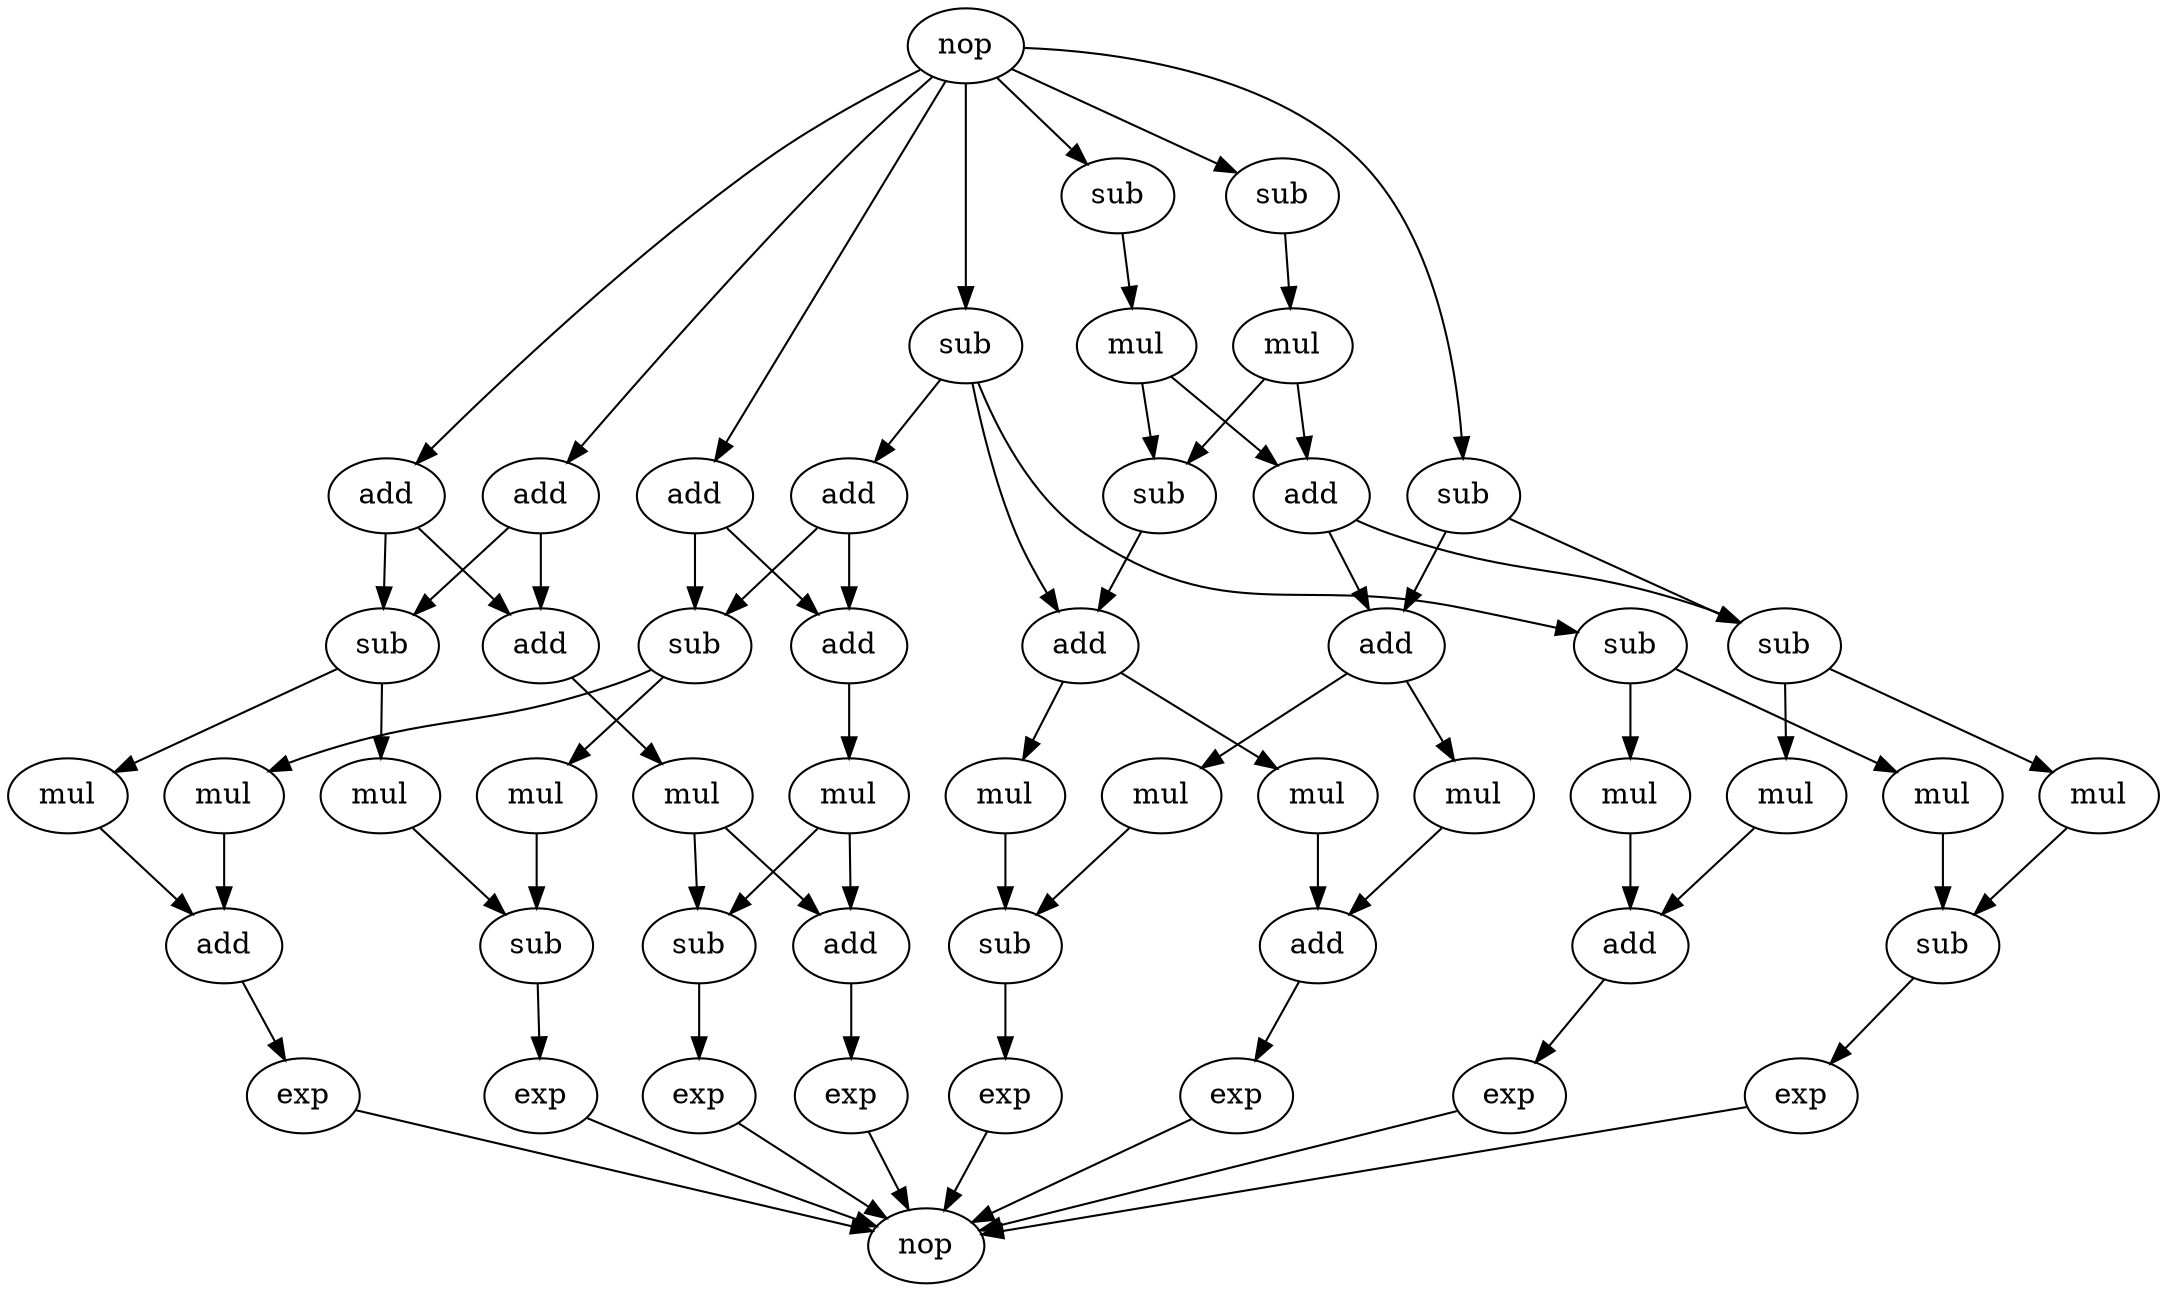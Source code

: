 strict digraph "cosine2" {
node [fontcolor=black, style=empty];

56 [delay=11, tl=71, label=sub, ts=21, area=2];
54 [delay=20, tl=112, label=add, ts=112, area=2];
42 [delay=30, tl=82, label=mul, ts=73, area=17];
60 [delay=30, tl=82, label=mul, ts=43, area=17];
62 [delay=30, tl=91, label=mul, ts=43, area=17];
64 [delay=30, tl=82, label=mul, ts=32, area=17];
66 [delay=30, tl=91, label=mul, ts=32, area=17];
68 [delay=30, tl=82, label=mul, ts=41, area=17];
83 [delay=0, tl=152, label=nop, ts=152, area=0];
80 [delay=20, tl=132, label=exp, ts=84, area=2];
81 [delay=20, tl=132, label=exp, ts=93, area=2];
53 [delay=20, tl=112, label=add, ts=103, area=2];
24 [delay=20, tl=42, label=add, ts=1, area=2];
26 [delay=30, tl=12, label=mul, ts=12, area=17];
21 [delay=20, tl=42, label=add, ts=1, area=2];
48 [delay=30, tl=91, label=mul, ts=73, area=17];
0 [delay=0, tl=1, label=nop, ts=1, area=0];
46 [delay=30, tl=82, label=mul, ts=23, area=17];
44 [delay=30, tl=91, label=mul, ts=23, area=17];
28 [delay=30, tl=12, label=mul, ts=12, area=17];
29 [delay=20, tl=42, label=add, ts=42, area=2];
40 [delay=30, tl=91, label=mul, ts=73, area=17];
82 [delay=20, tl=132, label=exp, ts=102, area=2];
3 [delay=11, tl=51, label=sub, ts=1, area=2];
6 [delay=11, tl=1, label=sub, ts=1, area=2];
9 [delay=11, tl=1, label=sub, ts=1, area=2];
52 [delay=11, tl=121, label=sub, ts=103, area=2];
77 [delay=20, tl=132, label=exp, ts=123, area=2];
76 [delay=20, tl=132, label=exp, ts=114, area=2];
75 [delay=20, tl=132, label=exp, ts=123, area=2];
38 [delay=30, tl=82, label=mul, ts=82, area=17];
73 [delay=11, tl=121, label=sub, ts=82, area=2];
72 [delay=11, tl=121, label=sub, ts=73, area=2];
71 [delay=20, tl=112, label=add, ts=73, area=2];
70 [delay=30, tl=82, label=mul, ts=52, area=17];
79 [delay=20, tl=132, label=exp, ts=93, area=2];
78 [delay=20, tl=132, label=exp, ts=132, area=2];
12 [delay=11, tl=31, label=sub, ts=1, area=2];
15 [delay=20, tl=42, label=add, ts=12, area=2];
58 [delay=20, tl=62, label=add, ts=32, area=2];
18 [delay=20, tl=42, label=add, ts=1, area=2];
31 [delay=20, tl=62, label=add, ts=62, area=2];
30 [delay=11, tl=51, label=sub, ts=42, area=2];
51 [delay=11, tl=121, label=sub, ts=112, area=2];
36 [delay=30, tl=91, label=mul, ts=82, area=17];
34 [delay=20, tl=62, label=add, ts=53, area=2];
33 [delay=11, tl=71, label=sub, ts=12, area=2];
55 [delay=11, tl=71, label=sub, ts=32, area=2];
74 [delay=20, tl=112, label=add, ts=82, area=2];
32 [delay=11, tl=71, label=sub, ts=62, area=2];
57 [delay=20, tl=62, label=add, ts=21, area=2];
50 [delay=30, tl=82, label=mul, ts=73, area=17];
56 -> 64  [name=71];
56 -> 66  [name=70];
54 -> 78  [name=67];
42 -> 53  [name=55];
60 -> 71  [name=75];
62 -> 72  [name=77];
64 -> 71  [name=79];
66 -> 72  [name=81];
68 -> 74  [name=84];
68 -> 73  [name=83];
80 -> 83;
81 -> 83;
53 -> 77  [name=66];
24 -> 55  [name=29];
24 -> 58  [name=30];
26 -> 30  [name=32];
26 -> 29  [name=33];
21 -> 57  [name=25];
21 -> 56  [name=26];
48 -> 51  [name=61];
0 -> 24;
0 -> 12;
0 -> 21;
0 -> 18;
0 -> 3;
0 -> 6;
0 -> 9;
46 -> 53  [name=59];
44 -> 52  [name=57];
28 -> 30  [name=35];
28 -> 29  [name=36];
29 -> 32  [name=38];
29 -> 31  [name=37];
40 -> 52  [name=53];
82 -> 83;
3 -> 32  [name=4];
3 -> 31  [name=3];
6 -> 26  [name=7];
9 -> 28  [name=10];
52 -> 76  [name=65];
77 -> 83;
76 -> 83;
75 -> 83;
38 -> 54  [name=51];
73 -> 81  [name=90];
72 -> 80  [name=89];
71 -> 79  [name=88];
70 -> 74  [name=87];
70 -> 73  [name=86];
79 -> 83;
78 -> 83;
12 -> 33  [name=14];
12 -> 15  [name=15];
12 -> 34  [name=13];
15 -> 55  [name=17];
15 -> 58  [name=18];
58 -> 70  [name=73];
18 -> 57  [name=21];
18 -> 56  [name=22];
31 -> 38  [name=41];
31 -> 36  [name=40];
30 -> 34  [name=39];
51 -> 75  [name=64];
36 -> 51  [name=49];
34 -> 50  [name=47];
34 -> 48  [name=46];
33 -> 46  [name=45];
33 -> 44  [name=44];
55 -> 60  [name=68];
55 -> 62  [name=69];
74 -> 82  [name=91];
32 -> 42  [name=43];
32 -> 40  [name=42];
57 -> 68  [name=72];
50 -> 54  [name=63];
}
